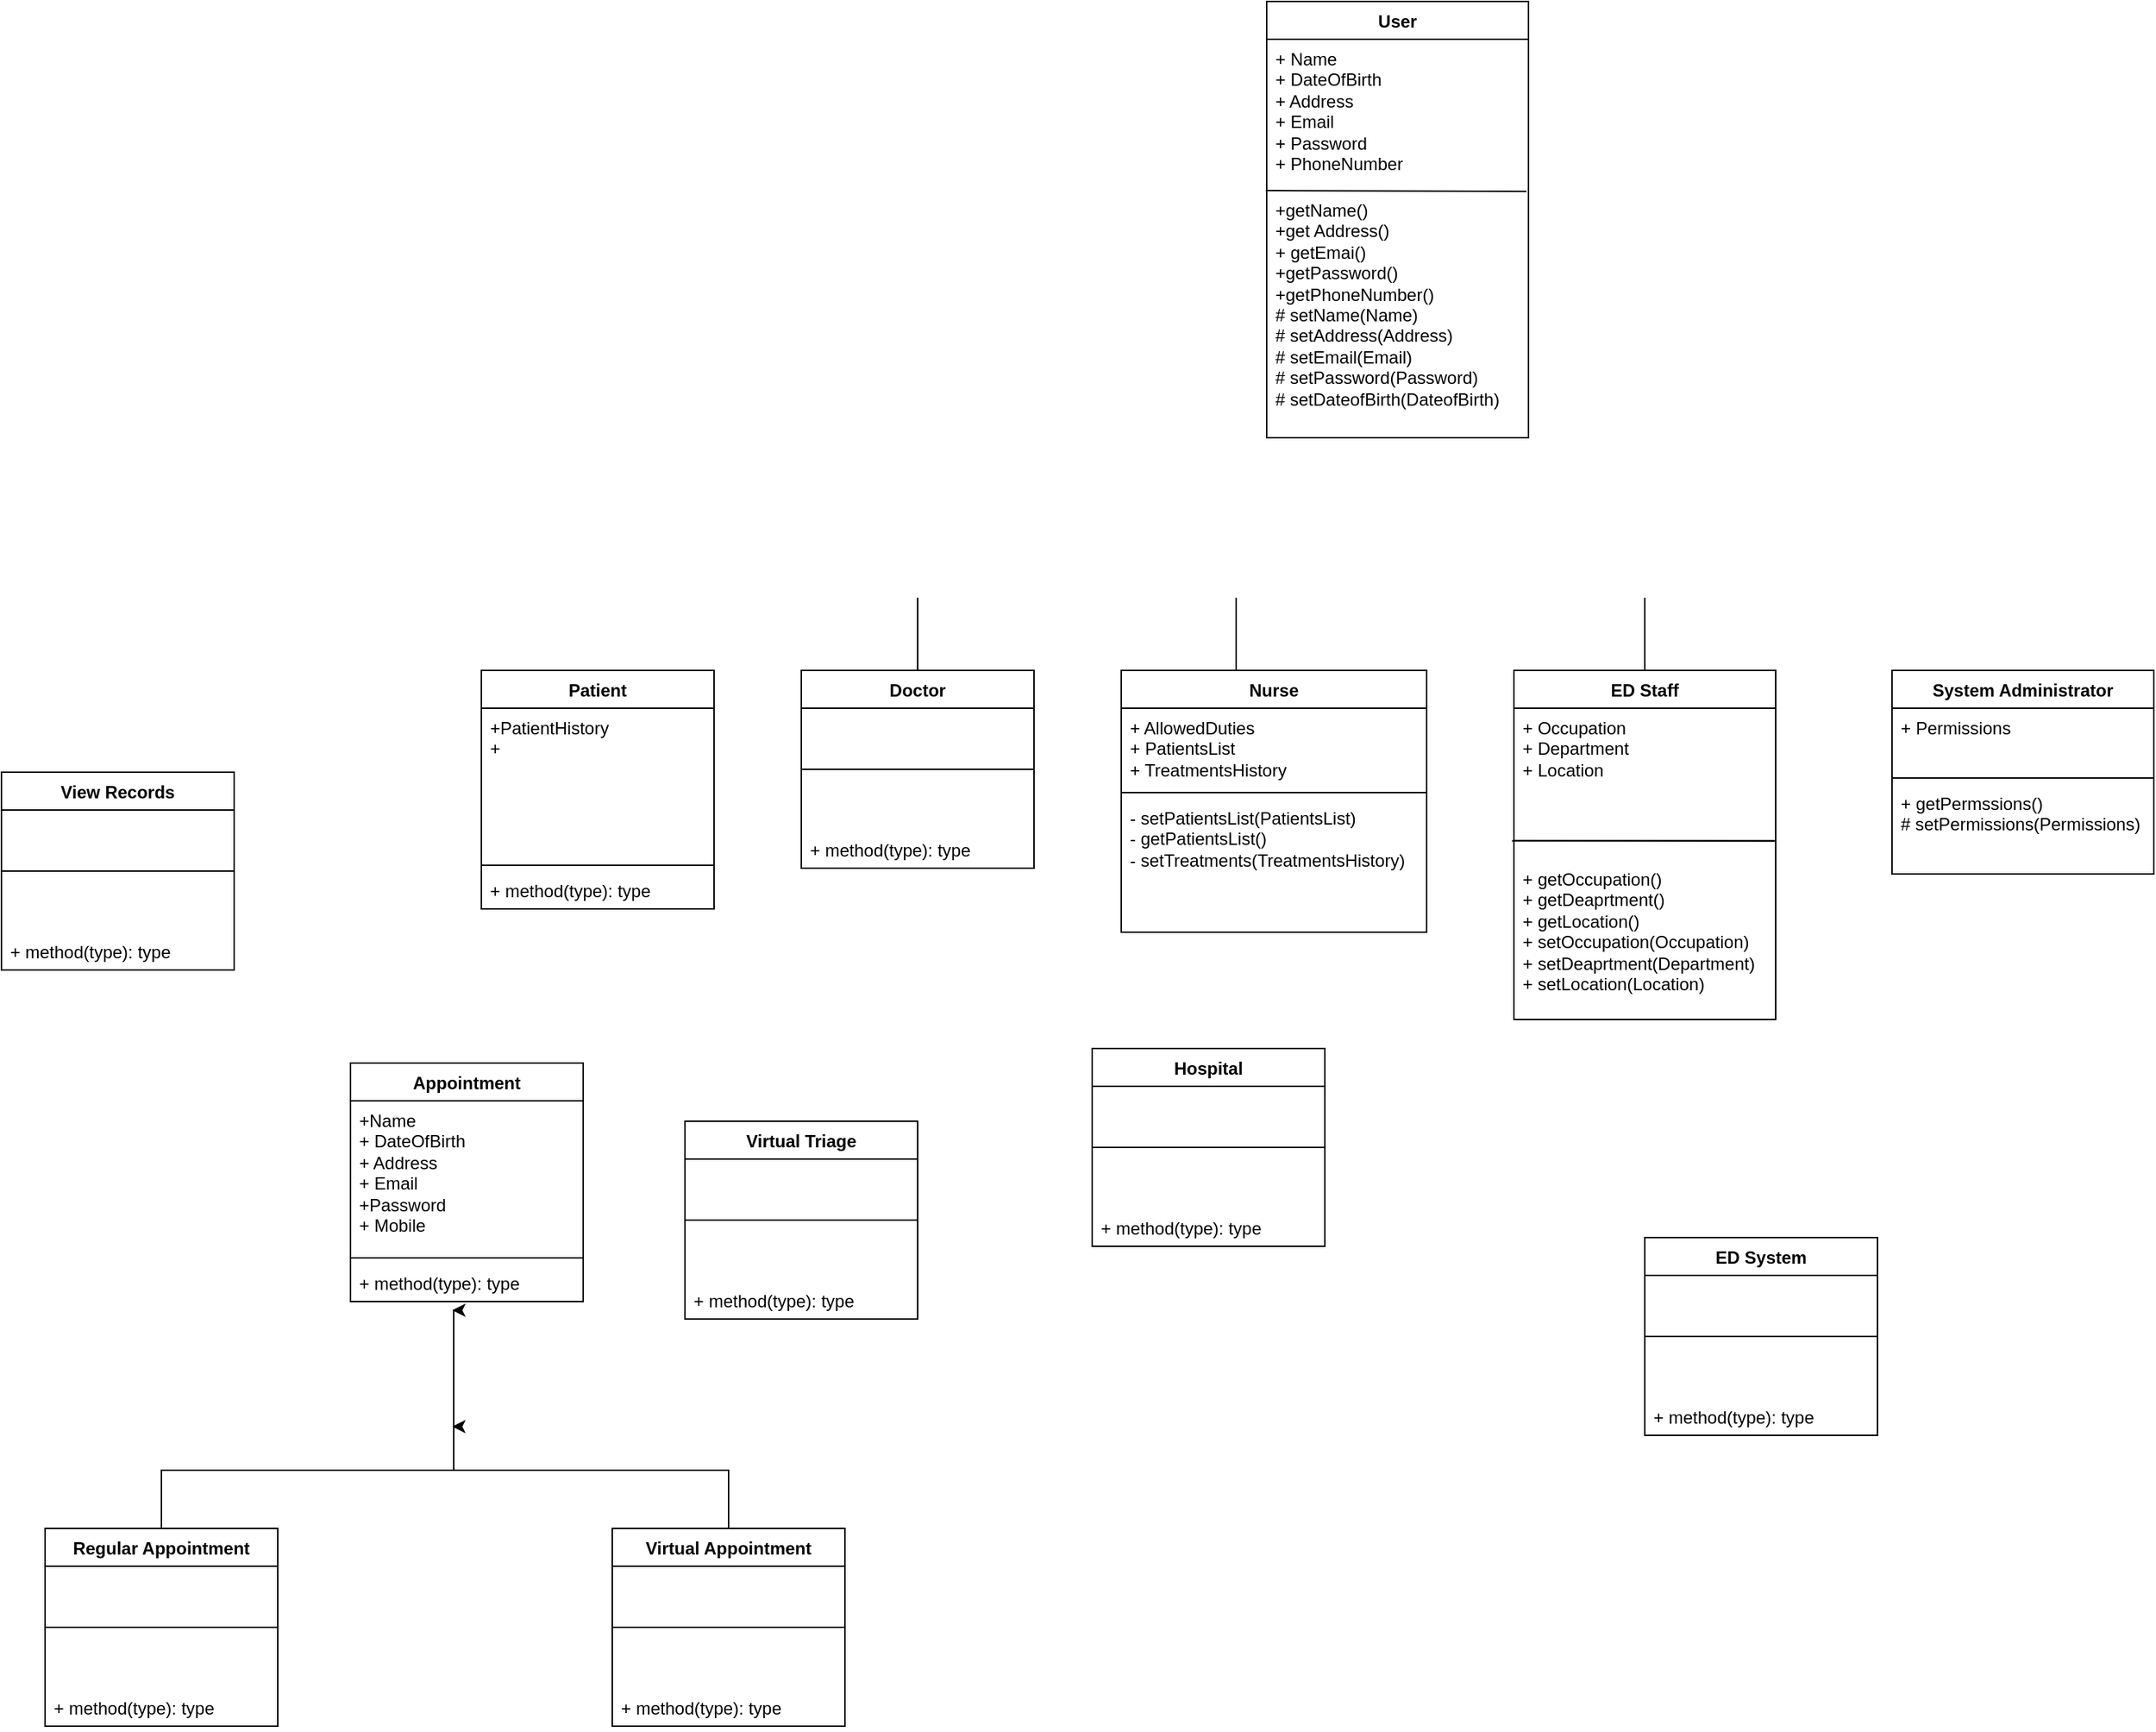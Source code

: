 <mxfile version="24.7.17">
  <diagram name="Page-1" id="DIFtrZZW887G86_Ft9EP">
    <mxGraphModel dx="2819" dy="1820" grid="1" gridSize="10" guides="1" tooltips="1" connect="1" arrows="1" fold="1" page="1" pageScale="1" pageWidth="850" pageHeight="1100" math="0" shadow="0">
      <root>
        <mxCell id="0" />
        <mxCell id="1" parent="0" />
        <mxCell id="kCQZ86NIx0HZvK4VsaJa-13" value="Nurse" style="swimlane;fontStyle=1;align=center;verticalAlign=top;childLayout=stackLayout;horizontal=1;startSize=26;horizontalStack=0;resizeParent=1;resizeParentMax=0;resizeLast=0;collapsible=1;marginBottom=0;whiteSpace=wrap;html=1;" parent="1" vertex="1">
          <mxGeometry x="250" y="290" width="210" height="180" as="geometry" />
        </mxCell>
        <mxCell id="kCQZ86NIx0HZvK4VsaJa-14" value="&lt;div&gt;+ AllowedDuties&lt;/div&gt;&lt;div&gt;+ PatientsList&lt;/div&gt;&lt;div&gt;+ TreatmentsHistory&lt;/div&gt;" style="text;strokeColor=none;fillColor=none;align=left;verticalAlign=top;spacingLeft=4;spacingRight=4;overflow=hidden;rotatable=0;points=[[0,0.5],[1,0.5]];portConstraint=eastwest;whiteSpace=wrap;html=1;" parent="kCQZ86NIx0HZvK4VsaJa-13" vertex="1">
          <mxGeometry y="26" width="210" height="54" as="geometry" />
        </mxCell>
        <mxCell id="kCQZ86NIx0HZvK4VsaJa-15" value="" style="line;strokeWidth=1;fillColor=none;align=left;verticalAlign=middle;spacingTop=-1;spacingLeft=3;spacingRight=3;rotatable=0;labelPosition=right;points=[];portConstraint=eastwest;strokeColor=inherit;" parent="kCQZ86NIx0HZvK4VsaJa-13" vertex="1">
          <mxGeometry y="80" width="210" height="8" as="geometry" />
        </mxCell>
        <mxCell id="kCQZ86NIx0HZvK4VsaJa-16" value="- setPatientsList(PatientsList)&lt;div&gt;- getPatientsList()&lt;/div&gt;&lt;div&gt;- setTreatments(TreatmentsHistory)&lt;/div&gt;" style="text;strokeColor=none;fillColor=none;align=left;verticalAlign=top;spacingLeft=4;spacingRight=4;overflow=hidden;rotatable=0;points=[[0,0.5],[1,0.5]];portConstraint=eastwest;whiteSpace=wrap;html=1;" parent="kCQZ86NIx0HZvK4VsaJa-13" vertex="1">
          <mxGeometry y="88" width="210" height="92" as="geometry" />
        </mxCell>
        <mxCell id="kCQZ86NIx0HZvK4VsaJa-17" value="Patient" style="swimlane;fontStyle=1;align=center;verticalAlign=top;childLayout=stackLayout;horizontal=1;startSize=26;horizontalStack=0;resizeParent=1;resizeParentMax=0;resizeLast=0;collapsible=1;marginBottom=0;whiteSpace=wrap;html=1;" parent="1" vertex="1">
          <mxGeometry x="-190" y="290" width="160" height="164" as="geometry" />
        </mxCell>
        <mxCell id="kCQZ86NIx0HZvK4VsaJa-18" value="&lt;div&gt;+PatientHistory&lt;br&gt;+&lt;br&gt;&lt;/div&gt;" style="text;strokeColor=none;fillColor=none;align=left;verticalAlign=top;spacingLeft=4;spacingRight=4;overflow=hidden;rotatable=0;points=[[0,0.5],[1,0.5]];portConstraint=eastwest;whiteSpace=wrap;html=1;" parent="kCQZ86NIx0HZvK4VsaJa-17" vertex="1">
          <mxGeometry y="26" width="160" height="104" as="geometry" />
        </mxCell>
        <mxCell id="kCQZ86NIx0HZvK4VsaJa-19" value="" style="line;strokeWidth=1;fillColor=none;align=left;verticalAlign=middle;spacingTop=-1;spacingLeft=3;spacingRight=3;rotatable=0;labelPosition=right;points=[];portConstraint=eastwest;strokeColor=inherit;" parent="kCQZ86NIx0HZvK4VsaJa-17" vertex="1">
          <mxGeometry y="130" width="160" height="8" as="geometry" />
        </mxCell>
        <mxCell id="kCQZ86NIx0HZvK4VsaJa-20" value="+ method(type): type" style="text;strokeColor=none;fillColor=none;align=left;verticalAlign=top;spacingLeft=4;spacingRight=4;overflow=hidden;rotatable=0;points=[[0,0.5],[1,0.5]];portConstraint=eastwest;whiteSpace=wrap;html=1;" parent="kCQZ86NIx0HZvK4VsaJa-17" vertex="1">
          <mxGeometry y="138" width="160" height="26" as="geometry" />
        </mxCell>
        <mxCell id="kCQZ86NIx0HZvK4VsaJa-21" value="ED Staff" style="swimlane;fontStyle=1;align=center;verticalAlign=top;childLayout=stackLayout;horizontal=1;startSize=26;horizontalStack=0;resizeParent=1;resizeParentMax=0;resizeLast=0;collapsible=1;marginBottom=0;whiteSpace=wrap;html=1;" parent="1" vertex="1">
          <mxGeometry x="520" y="290" width="180" height="240" as="geometry" />
        </mxCell>
        <mxCell id="kCQZ86NIx0HZvK4VsaJa-22" value="&lt;div&gt;+ Occupation&lt;/div&gt;&lt;div&gt;+ Department&lt;/div&gt;&lt;div&gt;&lt;span style=&quot;background-color: initial;&quot;&gt;+ Location&lt;/span&gt;&lt;br&gt;&lt;/div&gt;" style="text;strokeColor=none;fillColor=none;align=left;verticalAlign=top;spacingLeft=4;spacingRight=4;overflow=hidden;rotatable=0;points=[[0,0.5],[1,0.5]];portConstraint=eastwest;whiteSpace=wrap;html=1;" parent="kCQZ86NIx0HZvK4VsaJa-21" vertex="1">
          <mxGeometry y="26" width="180" height="104" as="geometry" />
        </mxCell>
        <mxCell id="kCQZ86NIx0HZvK4VsaJa-24" value="+ getOccupation()&lt;div&gt;+ getDeaprtment()&lt;/div&gt;&lt;div&gt;+ getLocation()&lt;/div&gt;&lt;div&gt;+ setOccupation(Occupation)&lt;div&gt;+ setDeaprtment(Department)&lt;/div&gt;&lt;div&gt;&lt;span style=&quot;background-color: initial;&quot;&gt;+ setLocation(Location)&lt;/span&gt;&lt;br&gt;&lt;/div&gt;&lt;/div&gt;" style="text;strokeColor=none;fillColor=none;align=left;verticalAlign=top;spacingLeft=4;spacingRight=4;overflow=hidden;rotatable=0;points=[[0,0.5],[1,0.5]];portConstraint=eastwest;whiteSpace=wrap;html=1;" parent="kCQZ86NIx0HZvK4VsaJa-21" vertex="1">
          <mxGeometry y="130" width="180" height="110" as="geometry" />
        </mxCell>
        <mxCell id="MTwN1FoGSNgmQ5PW_k3Y-5" value="" style="endArrow=none;html=1;rounded=0;entryX=0.994;entryY=0.878;entryDx=0;entryDy=0;entryPerimeter=0;" edge="1" parent="kCQZ86NIx0HZvK4VsaJa-21" target="kCQZ86NIx0HZvK4VsaJa-22">
          <mxGeometry width="50" height="50" relative="1" as="geometry">
            <mxPoint y="117" as="sourcePoint" />
            <mxPoint x="159.96" y="117.312" as="targetPoint" />
          </mxGeometry>
        </mxCell>
        <mxCell id="MTwN1FoGSNgmQ5PW_k3Y-6" value="" style="endArrow=none;html=1;rounded=0;entryX=0.994;entryY=0.878;entryDx=0;entryDy=0;entryPerimeter=0;exitX=-0.013;exitY=0.878;exitDx=0;exitDy=0;exitPerimeter=0;" edge="1" parent="kCQZ86NIx0HZvK4VsaJa-21">
          <mxGeometry width="50" height="50" relative="1" as="geometry">
            <mxPoint x="-1.34" y="117.312" as="sourcePoint" />
            <mxPoint x="179.92" y="117.312" as="targetPoint" />
          </mxGeometry>
        </mxCell>
        <mxCell id="kCQZ86NIx0HZvK4VsaJa-25" value="System Administrator" style="swimlane;fontStyle=1;align=center;verticalAlign=top;childLayout=stackLayout;horizontal=1;startSize=26;horizontalStack=0;resizeParent=1;resizeParentMax=0;resizeLast=0;collapsible=1;marginBottom=0;whiteSpace=wrap;html=1;" parent="1" vertex="1">
          <mxGeometry x="780" y="290" width="180" height="140" as="geometry" />
        </mxCell>
        <mxCell id="kCQZ86NIx0HZvK4VsaJa-26" value="&lt;div&gt;+ Permissions&lt;/div&gt;" style="text;strokeColor=none;fillColor=none;align=left;verticalAlign=top;spacingLeft=4;spacingRight=4;overflow=hidden;rotatable=0;points=[[0,0.5],[1,0.5]];portConstraint=eastwest;whiteSpace=wrap;html=1;" parent="kCQZ86NIx0HZvK4VsaJa-25" vertex="1">
          <mxGeometry y="26" width="180" height="44" as="geometry" />
        </mxCell>
        <mxCell id="kCQZ86NIx0HZvK4VsaJa-27" value="" style="line;strokeWidth=1;fillColor=none;align=left;verticalAlign=middle;spacingTop=-1;spacingLeft=3;spacingRight=3;rotatable=0;labelPosition=right;points=[];portConstraint=eastwest;strokeColor=inherit;" parent="kCQZ86NIx0HZvK4VsaJa-25" vertex="1">
          <mxGeometry y="70" width="180" height="8" as="geometry" />
        </mxCell>
        <mxCell id="kCQZ86NIx0HZvK4VsaJa-28" value="+ getPermssions()&lt;br&gt;# setPermissions(Permissions)" style="text;strokeColor=none;fillColor=none;align=left;verticalAlign=top;spacingLeft=4;spacingRight=4;overflow=hidden;rotatable=0;points=[[0,0.5],[1,0.5]];portConstraint=eastwest;whiteSpace=wrap;html=1;" parent="kCQZ86NIx0HZvK4VsaJa-25" vertex="1">
          <mxGeometry y="78" width="180" height="62" as="geometry" />
        </mxCell>
        <mxCell id="kCQZ86NIx0HZvK4VsaJa-29" value="Doctor" style="swimlane;fontStyle=1;align=center;verticalAlign=top;childLayout=stackLayout;horizontal=1;startSize=26;horizontalStack=0;resizeParent=1;resizeParentMax=0;resizeLast=0;collapsible=1;marginBottom=0;whiteSpace=wrap;html=1;" parent="1" vertex="1">
          <mxGeometry x="30" y="290" width="160" height="136" as="geometry" />
        </mxCell>
        <mxCell id="kCQZ86NIx0HZvK4VsaJa-31" value="" style="line;strokeWidth=1;fillColor=none;align=left;verticalAlign=middle;spacingTop=-1;spacingLeft=3;spacingRight=3;rotatable=0;labelPosition=right;points=[];portConstraint=eastwest;strokeColor=inherit;" parent="kCQZ86NIx0HZvK4VsaJa-29" vertex="1">
          <mxGeometry y="26" width="160" height="84" as="geometry" />
        </mxCell>
        <mxCell id="kCQZ86NIx0HZvK4VsaJa-32" value="+ method(type): type" style="text;strokeColor=none;fillColor=none;align=left;verticalAlign=top;spacingLeft=4;spacingRight=4;overflow=hidden;rotatable=0;points=[[0,0.5],[1,0.5]];portConstraint=eastwest;whiteSpace=wrap;html=1;" parent="kCQZ86NIx0HZvK4VsaJa-29" vertex="1">
          <mxGeometry y="110" width="160" height="26" as="geometry" />
        </mxCell>
        <mxCell id="kCQZ86NIx0HZvK4VsaJa-33" value="User" style="swimlane;fontStyle=1;align=center;verticalAlign=top;childLayout=stackLayout;horizontal=1;startSize=26;horizontalStack=0;resizeParent=1;resizeParentMax=0;resizeLast=0;collapsible=1;marginBottom=0;whiteSpace=wrap;html=1;" parent="1" vertex="1">
          <mxGeometry x="350" y="-170" width="180" height="300" as="geometry" />
        </mxCell>
        <mxCell id="kCQZ86NIx0HZvK4VsaJa-34" value="&lt;div&gt;+ Name&lt;/div&gt;&lt;div&gt;+ DateOfBirth&lt;/div&gt;&lt;div&gt;+ Address&lt;/div&gt;&lt;div&gt;+ Email&lt;/div&gt;&lt;div&gt;+ Password&lt;/div&gt;&lt;div&gt;+ PhoneNumber&lt;br&gt;&lt;/div&gt;" style="text;strokeColor=none;fillColor=none;align=left;verticalAlign=top;spacingLeft=4;spacingRight=4;overflow=hidden;rotatable=0;points=[[0,0.5],[1,0.5]];portConstraint=eastwest;whiteSpace=wrap;html=1;" parent="kCQZ86NIx0HZvK4VsaJa-33" vertex="1">
          <mxGeometry y="26" width="180" height="104" as="geometry" />
        </mxCell>
        <mxCell id="kCQZ86NIx0HZvK4VsaJa-36" value="+getName()&lt;br&gt;+get Address()&lt;div&gt;&lt;span style=&quot;background-color: initial;&quot;&gt;+ getEmai()&lt;/span&gt;&lt;div&gt;+getPassword()&lt;/div&gt;&lt;div&gt;+getPhoneNumber()&lt;br&gt;&lt;span style=&quot;background-color: initial;&quot;&gt;# setName(Name)&lt;/span&gt;&lt;br&gt;&lt;/div&gt;&lt;div&gt;# setAddress(Address)&lt;/div&gt;&lt;div&gt;# setEmail(Email)&lt;br&gt;# setPassword(Password)&lt;/div&gt;&lt;div&gt;# setDateofBirth(DateofBirth)&lt;/div&gt;&lt;div&gt;&lt;br&gt;&lt;/div&gt;&lt;/div&gt;" style="text;strokeColor=none;fillColor=none;align=left;verticalAlign=top;spacingLeft=4;spacingRight=4;overflow=hidden;rotatable=0;points=[[0,0.5],[1,0.5]];portConstraint=eastwest;whiteSpace=wrap;html=1;" parent="kCQZ86NIx0HZvK4VsaJa-33" vertex="1">
          <mxGeometry y="130" width="180" height="170" as="geometry" />
        </mxCell>
        <mxCell id="MTwN1FoGSNgmQ5PW_k3Y-4" value="" style="endArrow=none;html=1;rounded=0;entryX=0.987;entryY=0.004;entryDx=0;entryDy=0;entryPerimeter=0;exitX=-0.009;exitY=0;exitDx=0;exitDy=0;exitPerimeter=0;" edge="1" parent="kCQZ86NIx0HZvK4VsaJa-33">
          <mxGeometry width="50" height="50" relative="1" as="geometry">
            <mxPoint x="-0.62" y="130" as="sourcePoint" />
            <mxPoint x="178.66" y="130.68" as="targetPoint" />
          </mxGeometry>
        </mxCell>
        <mxCell id="kCQZ86NIx0HZvK4VsaJa-42" value="" style="endArrow=none;html=1;rounded=0;" parent="1" edge="1">
          <mxGeometry width="50" height="50" relative="1" as="geometry">
            <mxPoint x="110" y="290" as="sourcePoint" />
            <mxPoint x="110" y="240" as="targetPoint" />
          </mxGeometry>
        </mxCell>
        <mxCell id="kCQZ86NIx0HZvK4VsaJa-44" value="" style="endArrow=none;html=1;rounded=0;" parent="1" edge="1">
          <mxGeometry width="50" height="50" relative="1" as="geometry">
            <mxPoint x="329" y="290" as="sourcePoint" />
            <mxPoint x="329" y="240" as="targetPoint" />
          </mxGeometry>
        </mxCell>
        <mxCell id="kCQZ86NIx0HZvK4VsaJa-45" value="" style="endArrow=none;html=1;rounded=0;" parent="1" edge="1">
          <mxGeometry width="50" height="50" relative="1" as="geometry">
            <mxPoint x="610" y="290" as="sourcePoint" />
            <mxPoint x="610" y="240" as="targetPoint" />
          </mxGeometry>
        </mxCell>
        <mxCell id="kCQZ86NIx0HZvK4VsaJa-46" value="Appointment" style="swimlane;fontStyle=1;align=center;verticalAlign=top;childLayout=stackLayout;horizontal=1;startSize=26;horizontalStack=0;resizeParent=1;resizeParentMax=0;resizeLast=0;collapsible=1;marginBottom=0;whiteSpace=wrap;html=1;" parent="1" vertex="1">
          <mxGeometry x="-280" y="560" width="160" height="164" as="geometry" />
        </mxCell>
        <mxCell id="kCQZ86NIx0HZvK4VsaJa-47" value="&lt;div&gt;+Name&lt;/div&gt;&lt;div&gt;+ DateOfBirth&lt;/div&gt;&lt;div&gt;+ Address&lt;/div&gt;&lt;div&gt;+ Email&lt;/div&gt;&lt;div&gt;+Password&lt;/div&gt;&lt;div&gt;+ Mobile&lt;br&gt;&lt;/div&gt;" style="text;strokeColor=none;fillColor=none;align=left;verticalAlign=top;spacingLeft=4;spacingRight=4;overflow=hidden;rotatable=0;points=[[0,0.5],[1,0.5]];portConstraint=eastwest;whiteSpace=wrap;html=1;" parent="kCQZ86NIx0HZvK4VsaJa-46" vertex="1">
          <mxGeometry y="26" width="160" height="104" as="geometry" />
        </mxCell>
        <mxCell id="kCQZ86NIx0HZvK4VsaJa-48" value="" style="line;strokeWidth=1;fillColor=none;align=left;verticalAlign=middle;spacingTop=-1;spacingLeft=3;spacingRight=3;rotatable=0;labelPosition=right;points=[];portConstraint=eastwest;strokeColor=inherit;" parent="kCQZ86NIx0HZvK4VsaJa-46" vertex="1">
          <mxGeometry y="130" width="160" height="8" as="geometry" />
        </mxCell>
        <mxCell id="kCQZ86NIx0HZvK4VsaJa-49" value="+ method(type): type" style="text;strokeColor=none;fillColor=none;align=left;verticalAlign=top;spacingLeft=4;spacingRight=4;overflow=hidden;rotatable=0;points=[[0,0.5],[1,0.5]];portConstraint=eastwest;whiteSpace=wrap;html=1;" parent="kCQZ86NIx0HZvK4VsaJa-46" vertex="1">
          <mxGeometry y="138" width="160" height="26" as="geometry" />
        </mxCell>
        <mxCell id="kCQZ86NIx0HZvK4VsaJa-56" style="edgeStyle=orthogonalEdgeStyle;rounded=0;orthogonalLoop=1;jettySize=auto;html=1;" parent="1" source="kCQZ86NIx0HZvK4VsaJa-50" edge="1">
          <mxGeometry relative="1" as="geometry">
            <mxPoint x="-210" y="810" as="targetPoint" />
            <Array as="points">
              <mxPoint x="-410" y="840" />
              <mxPoint x="-209" y="840" />
            </Array>
          </mxGeometry>
        </mxCell>
        <mxCell id="kCQZ86NIx0HZvK4VsaJa-50" value="Regular Appointment" style="swimlane;fontStyle=1;align=center;verticalAlign=top;childLayout=stackLayout;horizontal=1;startSize=26;horizontalStack=0;resizeParent=1;resizeParentMax=0;resizeLast=0;collapsible=1;marginBottom=0;whiteSpace=wrap;html=1;" parent="1" vertex="1">
          <mxGeometry x="-490" y="880" width="160" height="136" as="geometry" />
        </mxCell>
        <mxCell id="kCQZ86NIx0HZvK4VsaJa-51" value="" style="line;strokeWidth=1;fillColor=none;align=left;verticalAlign=middle;spacingTop=-1;spacingLeft=3;spacingRight=3;rotatable=0;labelPosition=right;points=[];portConstraint=eastwest;strokeColor=inherit;" parent="kCQZ86NIx0HZvK4VsaJa-50" vertex="1">
          <mxGeometry y="26" width="160" height="84" as="geometry" />
        </mxCell>
        <mxCell id="kCQZ86NIx0HZvK4VsaJa-52" value="+ method(type): type" style="text;strokeColor=none;fillColor=none;align=left;verticalAlign=top;spacingLeft=4;spacingRight=4;overflow=hidden;rotatable=0;points=[[0,0.5],[1,0.5]];portConstraint=eastwest;whiteSpace=wrap;html=1;" parent="kCQZ86NIx0HZvK4VsaJa-50" vertex="1">
          <mxGeometry y="110" width="160" height="26" as="geometry" />
        </mxCell>
        <mxCell id="kCQZ86NIx0HZvK4VsaJa-57" style="edgeStyle=orthogonalEdgeStyle;rounded=0;orthogonalLoop=1;jettySize=auto;html=1;" parent="1" source="kCQZ86NIx0HZvK4VsaJa-53" edge="1">
          <mxGeometry relative="1" as="geometry">
            <mxPoint x="-210" y="730" as="targetPoint" />
            <Array as="points">
              <mxPoint x="-20" y="840" />
              <mxPoint x="-209" y="840" />
            </Array>
          </mxGeometry>
        </mxCell>
        <mxCell id="kCQZ86NIx0HZvK4VsaJa-53" value="Virtual Appointment" style="swimlane;fontStyle=1;align=center;verticalAlign=top;childLayout=stackLayout;horizontal=1;startSize=26;horizontalStack=0;resizeParent=1;resizeParentMax=0;resizeLast=0;collapsible=1;marginBottom=0;whiteSpace=wrap;html=1;" parent="1" vertex="1">
          <mxGeometry x="-100" y="880" width="160" height="136" as="geometry" />
        </mxCell>
        <mxCell id="kCQZ86NIx0HZvK4VsaJa-54" value="" style="line;strokeWidth=1;fillColor=none;align=left;verticalAlign=middle;spacingTop=-1;spacingLeft=3;spacingRight=3;rotatable=0;labelPosition=right;points=[];portConstraint=eastwest;strokeColor=inherit;" parent="kCQZ86NIx0HZvK4VsaJa-53" vertex="1">
          <mxGeometry y="26" width="160" height="84" as="geometry" />
        </mxCell>
        <mxCell id="kCQZ86NIx0HZvK4VsaJa-55" value="+ method(type): type" style="text;strokeColor=none;fillColor=none;align=left;verticalAlign=top;spacingLeft=4;spacingRight=4;overflow=hidden;rotatable=0;points=[[0,0.5],[1,0.5]];portConstraint=eastwest;whiteSpace=wrap;html=1;" parent="kCQZ86NIx0HZvK4VsaJa-53" vertex="1">
          <mxGeometry y="110" width="160" height="26" as="geometry" />
        </mxCell>
        <mxCell id="kCQZ86NIx0HZvK4VsaJa-58" value="Hospital" style="swimlane;fontStyle=1;align=center;verticalAlign=top;childLayout=stackLayout;horizontal=1;startSize=26;horizontalStack=0;resizeParent=1;resizeParentMax=0;resizeLast=0;collapsible=1;marginBottom=0;whiteSpace=wrap;html=1;" parent="1" vertex="1">
          <mxGeometry x="230" y="550" width="160" height="136" as="geometry" />
        </mxCell>
        <mxCell id="kCQZ86NIx0HZvK4VsaJa-59" value="" style="line;strokeWidth=1;fillColor=none;align=left;verticalAlign=middle;spacingTop=-1;spacingLeft=3;spacingRight=3;rotatable=0;labelPosition=right;points=[];portConstraint=eastwest;strokeColor=inherit;" parent="kCQZ86NIx0HZvK4VsaJa-58" vertex="1">
          <mxGeometry y="26" width="160" height="84" as="geometry" />
        </mxCell>
        <mxCell id="kCQZ86NIx0HZvK4VsaJa-60" value="+ method(type): type" style="text;strokeColor=none;fillColor=none;align=left;verticalAlign=top;spacingLeft=4;spacingRight=4;overflow=hidden;rotatable=0;points=[[0,0.5],[1,0.5]];portConstraint=eastwest;whiteSpace=wrap;html=1;" parent="kCQZ86NIx0HZvK4VsaJa-58" vertex="1">
          <mxGeometry y="110" width="160" height="26" as="geometry" />
        </mxCell>
        <mxCell id="kCQZ86NIx0HZvK4VsaJa-61" value="ED System" style="swimlane;fontStyle=1;align=center;verticalAlign=top;childLayout=stackLayout;horizontal=1;startSize=26;horizontalStack=0;resizeParent=1;resizeParentMax=0;resizeLast=0;collapsible=1;marginBottom=0;whiteSpace=wrap;html=1;" parent="1" vertex="1">
          <mxGeometry x="610" y="680" width="160" height="136" as="geometry" />
        </mxCell>
        <mxCell id="kCQZ86NIx0HZvK4VsaJa-62" value="" style="line;strokeWidth=1;fillColor=none;align=left;verticalAlign=middle;spacingTop=-1;spacingLeft=3;spacingRight=3;rotatable=0;labelPosition=right;points=[];portConstraint=eastwest;strokeColor=inherit;" parent="kCQZ86NIx0HZvK4VsaJa-61" vertex="1">
          <mxGeometry y="26" width="160" height="84" as="geometry" />
        </mxCell>
        <mxCell id="kCQZ86NIx0HZvK4VsaJa-63" value="+ method(type): type" style="text;strokeColor=none;fillColor=none;align=left;verticalAlign=top;spacingLeft=4;spacingRight=4;overflow=hidden;rotatable=0;points=[[0,0.5],[1,0.5]];portConstraint=eastwest;whiteSpace=wrap;html=1;" parent="kCQZ86NIx0HZvK4VsaJa-61" vertex="1">
          <mxGeometry y="110" width="160" height="26" as="geometry" />
        </mxCell>
        <mxCell id="kCQZ86NIx0HZvK4VsaJa-64" value="Virtual Triage" style="swimlane;fontStyle=1;align=center;verticalAlign=top;childLayout=stackLayout;horizontal=1;startSize=26;horizontalStack=0;resizeParent=1;resizeParentMax=0;resizeLast=0;collapsible=1;marginBottom=0;whiteSpace=wrap;html=1;" parent="1" vertex="1">
          <mxGeometry x="-50" y="600" width="160" height="136" as="geometry" />
        </mxCell>
        <mxCell id="kCQZ86NIx0HZvK4VsaJa-65" value="" style="line;strokeWidth=1;fillColor=none;align=left;verticalAlign=middle;spacingTop=-1;spacingLeft=3;spacingRight=3;rotatable=0;labelPosition=right;points=[];portConstraint=eastwest;strokeColor=inherit;" parent="kCQZ86NIx0HZvK4VsaJa-64" vertex="1">
          <mxGeometry y="26" width="160" height="84" as="geometry" />
        </mxCell>
        <mxCell id="kCQZ86NIx0HZvK4VsaJa-66" value="+ method(type): type" style="text;strokeColor=none;fillColor=none;align=left;verticalAlign=top;spacingLeft=4;spacingRight=4;overflow=hidden;rotatable=0;points=[[0,0.5],[1,0.5]];portConstraint=eastwest;whiteSpace=wrap;html=1;" parent="kCQZ86NIx0HZvK4VsaJa-64" vertex="1">
          <mxGeometry y="110" width="160" height="26" as="geometry" />
        </mxCell>
        <mxCell id="kCQZ86NIx0HZvK4VsaJa-67" value="View Records" style="swimlane;fontStyle=1;align=center;verticalAlign=top;childLayout=stackLayout;horizontal=1;startSize=26;horizontalStack=0;resizeParent=1;resizeParentMax=0;resizeLast=0;collapsible=1;marginBottom=0;whiteSpace=wrap;html=1;" parent="1" vertex="1">
          <mxGeometry x="-520" y="360" width="160" height="136" as="geometry" />
        </mxCell>
        <mxCell id="kCQZ86NIx0HZvK4VsaJa-68" value="" style="line;strokeWidth=1;fillColor=none;align=left;verticalAlign=middle;spacingTop=-1;spacingLeft=3;spacingRight=3;rotatable=0;labelPosition=right;points=[];portConstraint=eastwest;strokeColor=inherit;" parent="kCQZ86NIx0HZvK4VsaJa-67" vertex="1">
          <mxGeometry y="26" width="160" height="84" as="geometry" />
        </mxCell>
        <mxCell id="kCQZ86NIx0HZvK4VsaJa-69" value="+ method(type): type" style="text;strokeColor=none;fillColor=none;align=left;verticalAlign=top;spacingLeft=4;spacingRight=4;overflow=hidden;rotatable=0;points=[[0,0.5],[1,0.5]];portConstraint=eastwest;whiteSpace=wrap;html=1;" parent="kCQZ86NIx0HZvK4VsaJa-67" vertex="1">
          <mxGeometry y="110" width="160" height="26" as="geometry" />
        </mxCell>
      </root>
    </mxGraphModel>
  </diagram>
</mxfile>
